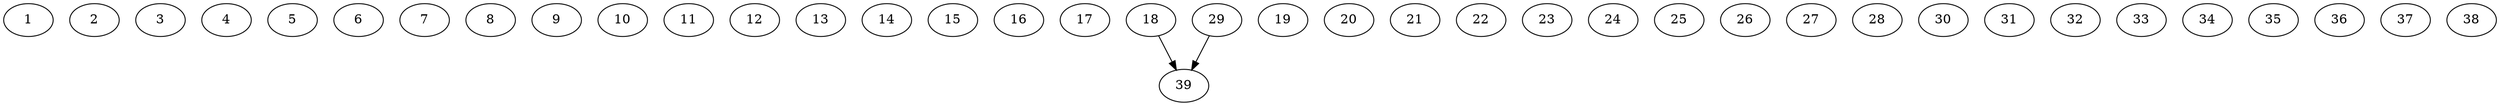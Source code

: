 // DAG (tier=3-complex, mode=data, n=39, ccr=0.517, fat=0.867, density=0.785, regular=0.325, jump=0.319, mindata=4194304, maxdata=33554432)
// DAG automatically generated by daggen at Sun Aug 24 16:33:35 2025
// /home/ermia/Project/Environments/daggen/bin/daggen --dot --ccr 0.517 --fat 0.867 --regular 0.325 --density 0.785 --jump 0.319 --mindata 4194304 --maxdata 33554432 -n 39 
digraph G {
  1 [size="236131789079524416", alpha="0.07", expect_size="118065894539762208"]
  2 [size="23495193909424087040", alpha="0.19", expect_size="11747596954712043520"]
  3 [size="367230392047526912", alpha="0.19", expect_size="183615196023763456"]
  4 [size="11791307361723889664", alpha="0.11", expect_size="5895653680861944832"]
  5 [size="3236327834498629632000", alpha="0.07", expect_size="1618163917249314816000"]
  6 [size="13251297864694845440", alpha="0.16", expect_size="6625648932347422720"]
  7 [size="3118300363877534720", alpha="0.19", expect_size="1559150181938767360"]
  8 [size="13890961015925143552", alpha="0.12", expect_size="6945480507962571776"]
  9 [size="28225957958673752", alpha="0.03", expect_size="14112978979336876"]
  10 [size="1851746785928021248", alpha="0.06", expect_size="925873392964010624"]
  11 [size="31783967904703285559296", alpha="0.11", expect_size="15891983952351642779648"]
  12 [size="15831248409768818688", alpha="0.02", expect_size="7915624204884409344"]
  13 [size="267988831279801312", alpha="0.02", expect_size="133994415639900656"]
  14 [size="6637190591887513600", alpha="0.04", expect_size="3318595295943756800"]
  15 [size="279505838273847840", alpha="0.14", expect_size="139752919136923920"]
  16 [size="770816744091482587136", alpha="0.07", expect_size="385408372045741293568"]
  17 [size="2297048400432870144", alpha="0.15", expect_size="1148524200216435072"]
  18 [size="10106747636210001248256", alpha="0.11", expect_size="5053373818105000624128"]
  18 -> 39 [size ="3739649801453568"]
  19 [size="54476312800823928", alpha="0.04", expect_size="27238156400411964"]
  20 [size="658301693493874816", alpha="0.06", expect_size="329150846746937408"]
  21 [size="2995338403340782592", alpha="0.15", expect_size="1497669201670391296"]
  22 [size="8296976840908603392000", alpha="0.09", expect_size="4148488420454301696000"]
  23 [size="3550752070854222336", alpha="0.20", expect_size="1775376035427111168"]
  24 [size="14865704557861640192", alpha="0.07", expect_size="7432852278930820096"]
  25 [size="16783554391275014144", alpha="0.07", expect_size="8391777195637507072"]
  26 [size="44196042906765184", alpha="0.20", expect_size="22098021453382592"]
  27 [size="112615298918732144", alpha="0.11", expect_size="56307649459366072"]
  28 [size="29124019275719688", alpha="0.10", expect_size="14562009637859844"]
  29 [size="18866815151948888", alpha="0.15", expect_size="9433407575974444"]
  29 -> 39 [size ="862513319116800"]
  30 [size="2979040855430402560", alpha="0.08", expect_size="1489520427715201280"]
  31 [size="1348414950527791360", alpha="0.04", expect_size="674207475263895680"]
  32 [size="23208984112664028381184", alpha="0.12", expect_size="11604492056332014190592"]
  33 [size="9573355997214654464", alpha="0.04", expect_size="4786677998607327232"]
  34 [size="327733169194974400", alpha="0.03", expect_size="163866584597487200"]
  35 [size="187710380269367808", alpha="0.01", expect_size="93855190134683904"]
  36 [size="11656741994044928000", alpha="0.01", expect_size="5828370997022464000"]
  37 [size="15111144267636381696", alpha="0.06", expect_size="7555572133818190848"]
  38 [size="432559280205368768", alpha="0.05", expect_size="216279640102684384"]
  39 [size="2730849862680576000000", alpha="0.03", expect_size="1365424931340288000000"]
}